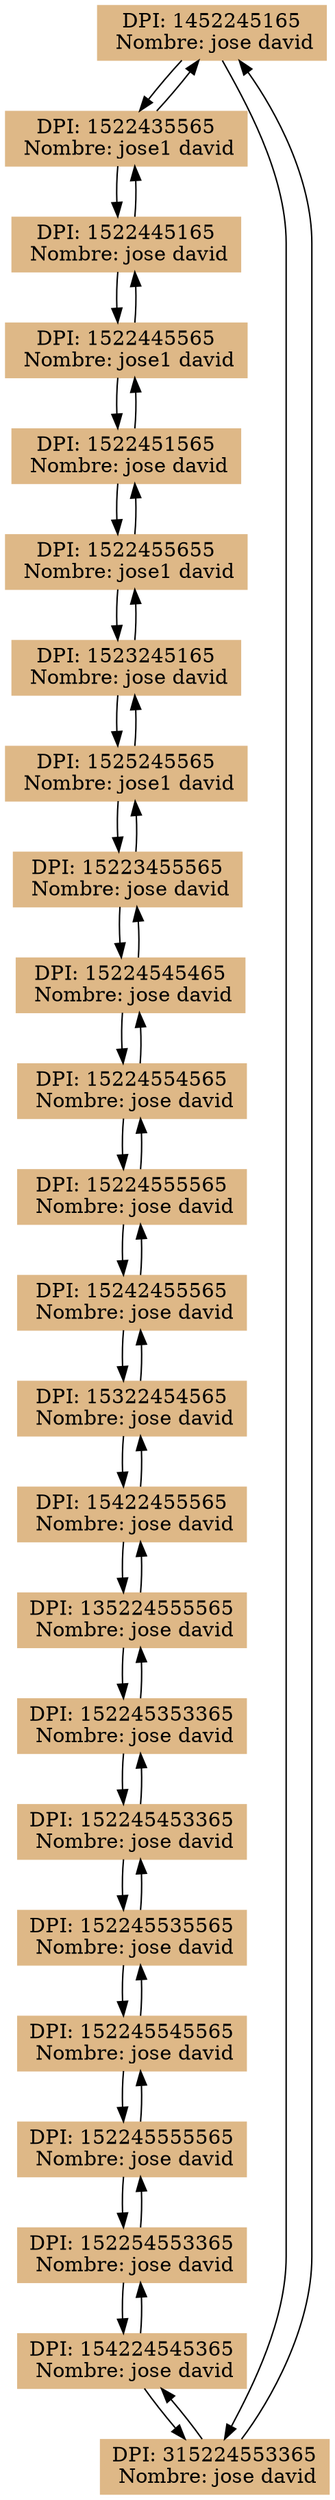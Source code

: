 digraph G {

node[shape=box]

		//generar lista doble

DD80[label="DPI: 1452245165\n Nombre: jose david",color="burlywood", shape=box,style=filled];
DD81[label="DPI: 1522435565\n Nombre: jose1 david",color="burlywood", shape=box,style=filled];
DD82[label="DPI: 1522445165\n Nombre: jose david",color="burlywood", shape=box,style=filled];
DD83[label="DPI: 1522445565\n Nombre: jose1 david",color="burlywood", shape=box,style=filled];
DD84[label="DPI: 1522451565\n Nombre: jose david",color="burlywood", shape=box,style=filled];
DD85[label="DPI: 1522455655\n Nombre: jose1 david",color="burlywood", shape=box,style=filled];
DD86[label="DPI: 1523245165\n Nombre: jose david",color="burlywood", shape=box,style=filled];
DD87[label="DPI: 1525245565\n Nombre: jose1 david",color="burlywood", shape=box,style=filled];
DD88[label="DPI: 15223455565\n Nombre: jose david",color="burlywood", shape=box,style=filled];
DD89[label="DPI: 15224545465\n Nombre: jose david",color="burlywood", shape=box,style=filled];
DD810[label="DPI: 15224554565\n Nombre: jose david",color="burlywood", shape=box,style=filled];
DD811[label="DPI: 15224555565\n Nombre: jose david",color="burlywood", shape=box,style=filled];
DD812[label="DPI: 15242455565\n Nombre: jose david",color="burlywood", shape=box,style=filled];
DD813[label="DPI: 15322454565\n Nombre: jose david",color="burlywood", shape=box,style=filled];
DD814[label="DPI: 15422455565\n Nombre: jose david",color="burlywood", shape=box,style=filled];
DD815[label="DPI: 135224555565\n Nombre: jose david",color="burlywood", shape=box,style=filled];
DD816[label="DPI: 152245353365\n Nombre: jose david",color="burlywood", shape=box,style=filled];
DD817[label="DPI: 152245453365\n Nombre: jose david",color="burlywood", shape=box,style=filled];
DD818[label="DPI: 152245535565\n Nombre: jose david",color="burlywood", shape=box,style=filled];
DD819[label="DPI: 152245545565\n Nombre: jose david",color="burlywood", shape=box,style=filled];
DD820[label="DPI: 152245555565\n Nombre: jose david",color="burlywood", shape=box,style=filled];
DD821[label="DPI: 152254553365\n Nombre: jose david",color="burlywood", shape=box,style=filled];
DD822[label="DPI: 154224545365\n Nombre: jose david",color="burlywood", shape=box,style=filled];
DD823[label="DPI: 315224553365\n Nombre: jose david",color="burlywood", shape=box,style=filled];
DD80->DD81->DD82->DD83->DD84->DD85->DD86->DD87->DD88->DD89->DD810->DD811->DD812->DD813->DD814->DD815->DD816->DD817->DD818->DD819->DD820->DD821->DD822->DD823->DD80;
DD823->DD822->DD821->DD820->DD819->DD818->DD817->DD816->DD815->DD814->DD813->DD812->DD811->DD810->DD89->DD88->DD87->DD86->DD85->DD84->DD83->DD82->DD81->DD80->DD823;

}
